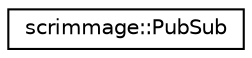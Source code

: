 digraph "Graphical Class Hierarchy"
{
 // LATEX_PDF_SIZE
  edge [fontname="Helvetica",fontsize="10",labelfontname="Helvetica",labelfontsize="10"];
  node [fontname="Helvetica",fontsize="10",shape=record];
  rankdir="LR";
  Node0 [label="scrimmage::PubSub",height=0.2,width=0.4,color="black", fillcolor="white", style="filled",URL="$classscrimmage_1_1PubSub.html",tooltip=" "];
}
